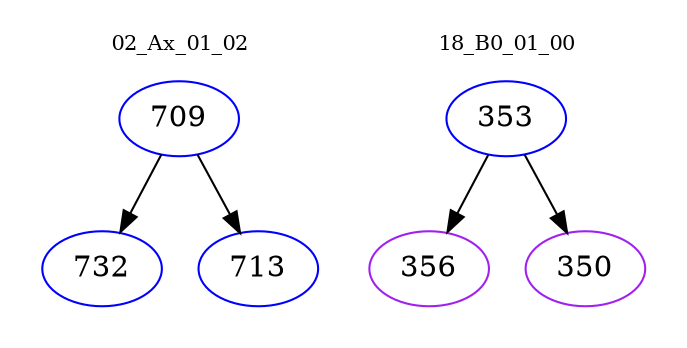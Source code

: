 digraph{
subgraph cluster_0 {
color = white
label = "02_Ax_01_02";
fontsize=10;
T0_709 [label="709", color="blue"]
T0_709 -> T0_732 [color="black"]
T0_732 [label="732", color="blue"]
T0_709 -> T0_713 [color="black"]
T0_713 [label="713", color="blue"]
}
subgraph cluster_1 {
color = white
label = "18_B0_01_00";
fontsize=10;
T1_353 [label="353", color="blue"]
T1_353 -> T1_356 [color="black"]
T1_356 [label="356", color="purple"]
T1_353 -> T1_350 [color="black"]
T1_350 [label="350", color="purple"]
}
}
